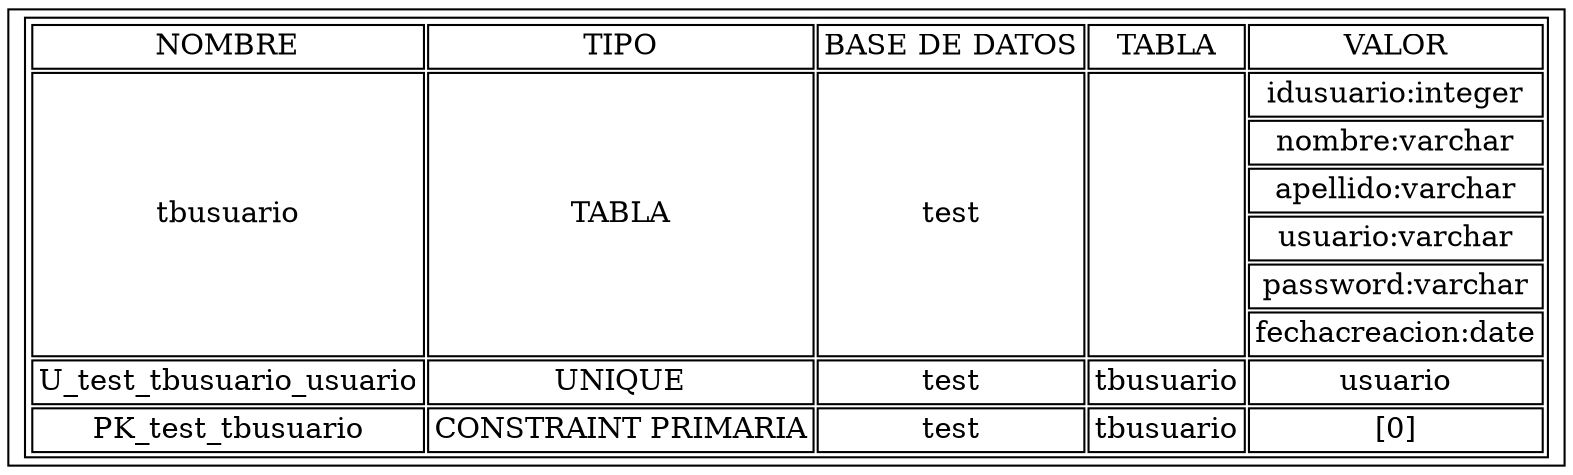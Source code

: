 digraph G {shortName [shape=record label=<<TABLE><TR><TD>NOMBRE</TD><TD>TIPO</TD><TD>BASE DE DATOS</TD><TD>TABLA</TD><TD>VALOR</TD></TR><TR><TD rowspan='6'>tbusuario</TD><TD rowspan='6'>TABLA</TD><TD rowspan='6'>test</TD><TD rowspan='6'></TD><TD>idusuario:integer</TD></TR>
<TR><TD>nombre:varchar</TD></TR>
<TR><TD>apellido:varchar</TD></TR>
<TR><TD>usuario:varchar</TD></TR>
<TR><TD>password:varchar</TD></TR>
<TR><TD>fechacreacion:date</TD></TR>
<TR><TD>U_test_tbusuario_usuario</TD><TD>UNIQUE</TD><TD>test</TD><TD>tbusuario</TD><TD>usuario</TD></TR>

<TR><TD>PK_test_tbusuario</TD><TD>CONSTRAINT PRIMARIA</TD><TD>test</TD><TD>tbusuario</TD><TD>[0]</TD></TR></TABLE>>]}